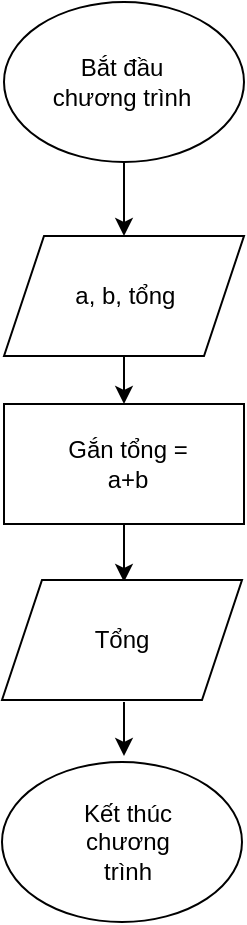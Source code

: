 <mxfile version="24.8.6">
  <diagram name="Trang-1" id="jdVz7FXOIU5D_a1AsRbx">
    <mxGraphModel grid="1" page="1" gridSize="10" guides="1" tooltips="1" connect="1" arrows="1" fold="1" pageScale="1" pageWidth="827" pageHeight="1169" math="0" shadow="0">
      <root>
        <mxCell id="0" />
        <mxCell id="1" parent="0" />
        <mxCell id="zy3fDMaprIzJ6IA93k3A-1" value="" style="ellipse;whiteSpace=wrap;html=1;" vertex="1" parent="1">
          <mxGeometry x="341" y="80" width="120" height="80" as="geometry" />
        </mxCell>
        <mxCell id="zy3fDMaprIzJ6IA93k3A-2" value="Bắt đầu chương trình" style="text;strokeColor=none;align=center;fillColor=none;html=1;verticalAlign=middle;whiteSpace=wrap;rounded=0;" vertex="1" parent="1">
          <mxGeometry x="360" y="100" width="80" height="40" as="geometry" />
        </mxCell>
        <mxCell id="zy3fDMaprIzJ6IA93k3A-3" value="" style="endArrow=classic;html=1;rounded=0;exitX=0.5;exitY=1;exitDx=0;exitDy=0;" edge="1" parent="1" source="zy3fDMaprIzJ6IA93k3A-1" target="zy3fDMaprIzJ6IA93k3A-4">
          <mxGeometry width="50" height="50" relative="1" as="geometry">
            <mxPoint x="370" y="170" as="sourcePoint" />
            <mxPoint x="401" y="190" as="targetPoint" />
          </mxGeometry>
        </mxCell>
        <mxCell id="zy3fDMaprIzJ6IA93k3A-4" value="" style="shape=parallelogram;perimeter=parallelogramPerimeter;whiteSpace=wrap;html=1;fixedSize=1;" vertex="1" parent="1">
          <mxGeometry x="341" y="197" width="120" height="60" as="geometry" />
        </mxCell>
        <mxCell id="zy3fDMaprIzJ6IA93k3A-5" value="&amp;nbsp;a, b, tổng" style="text;strokeColor=none;align=center;fillColor=none;html=1;verticalAlign=middle;whiteSpace=wrap;rounded=0;" vertex="1" parent="1">
          <mxGeometry x="370" y="212" width="60" height="30" as="geometry" />
        </mxCell>
        <mxCell id="zy3fDMaprIzJ6IA93k3A-6" value="" style="endArrow=classic;html=1;rounded=0;exitX=0.5;exitY=1;exitDx=0;exitDy=0;" edge="1" parent="1" source="zy3fDMaprIzJ6IA93k3A-4" target="zy3fDMaprIzJ6IA93k3A-7">
          <mxGeometry width="50" height="50" relative="1" as="geometry">
            <mxPoint x="420" y="210" as="sourcePoint" />
            <mxPoint x="400" y="300" as="targetPoint" />
          </mxGeometry>
        </mxCell>
        <mxCell id="zy3fDMaprIzJ6IA93k3A-7" value="" style="rounded=0;whiteSpace=wrap;html=1;" vertex="1" parent="1">
          <mxGeometry x="341" y="281" width="120" height="60" as="geometry" />
        </mxCell>
        <mxCell id="zy3fDMaprIzJ6IA93k3A-9" value="" style="endArrow=classic;html=1;rounded=0;exitX=0.5;exitY=1;exitDx=0;exitDy=0;" edge="1" parent="1" source="zy3fDMaprIzJ6IA93k3A-7">
          <mxGeometry width="50" height="50" relative="1" as="geometry">
            <mxPoint x="420" y="500" as="sourcePoint" />
            <mxPoint x="401" y="370" as="targetPoint" />
          </mxGeometry>
        </mxCell>
        <mxCell id="zy3fDMaprIzJ6IA93k3A-11" value="Gắn tổng = a+b" style="text;strokeColor=none;align=center;fillColor=none;html=1;verticalAlign=middle;whiteSpace=wrap;rounded=0;" vertex="1" parent="1">
          <mxGeometry x="363" y="291" width="80" height="40" as="geometry" />
        </mxCell>
        <mxCell id="zy3fDMaprIzJ6IA93k3A-12" value="" style="endArrow=classic;html=1;rounded=0;exitX=0.5;exitY=1;exitDx=0;exitDy=0;" edge="1" parent="1">
          <mxGeometry width="50" height="50" relative="1" as="geometry">
            <mxPoint x="401" y="430" as="sourcePoint" />
            <mxPoint x="401" y="457" as="targetPoint" />
          </mxGeometry>
        </mxCell>
        <mxCell id="zy3fDMaprIzJ6IA93k3A-16" value="" style="ellipse;whiteSpace=wrap;html=1;" vertex="1" parent="1">
          <mxGeometry x="340" y="460" width="120" height="80" as="geometry" />
        </mxCell>
        <mxCell id="zy3fDMaprIzJ6IA93k3A-17" value="" style="shape=parallelogram;perimeter=parallelogramPerimeter;whiteSpace=wrap;html=1;fixedSize=1;" vertex="1" parent="1">
          <mxGeometry x="340" y="369" width="120" height="60" as="geometry" />
        </mxCell>
        <mxCell id="zy3fDMaprIzJ6IA93k3A-8" value="Tổng" style="text;strokeColor=none;align=center;fillColor=none;html=1;verticalAlign=middle;whiteSpace=wrap;rounded=0;" vertex="1" parent="1">
          <mxGeometry x="350" y="379" width="100" height="40" as="geometry" />
        </mxCell>
        <mxCell id="zy3fDMaprIzJ6IA93k3A-15" value="Kết thúc chương trình" style="text;strokeColor=none;align=center;fillColor=none;html=1;verticalAlign=middle;whiteSpace=wrap;rounded=0;" vertex="1" parent="1">
          <mxGeometry x="373" y="485" width="60" height="30" as="geometry" />
        </mxCell>
      </root>
    </mxGraphModel>
  </diagram>
</mxfile>
